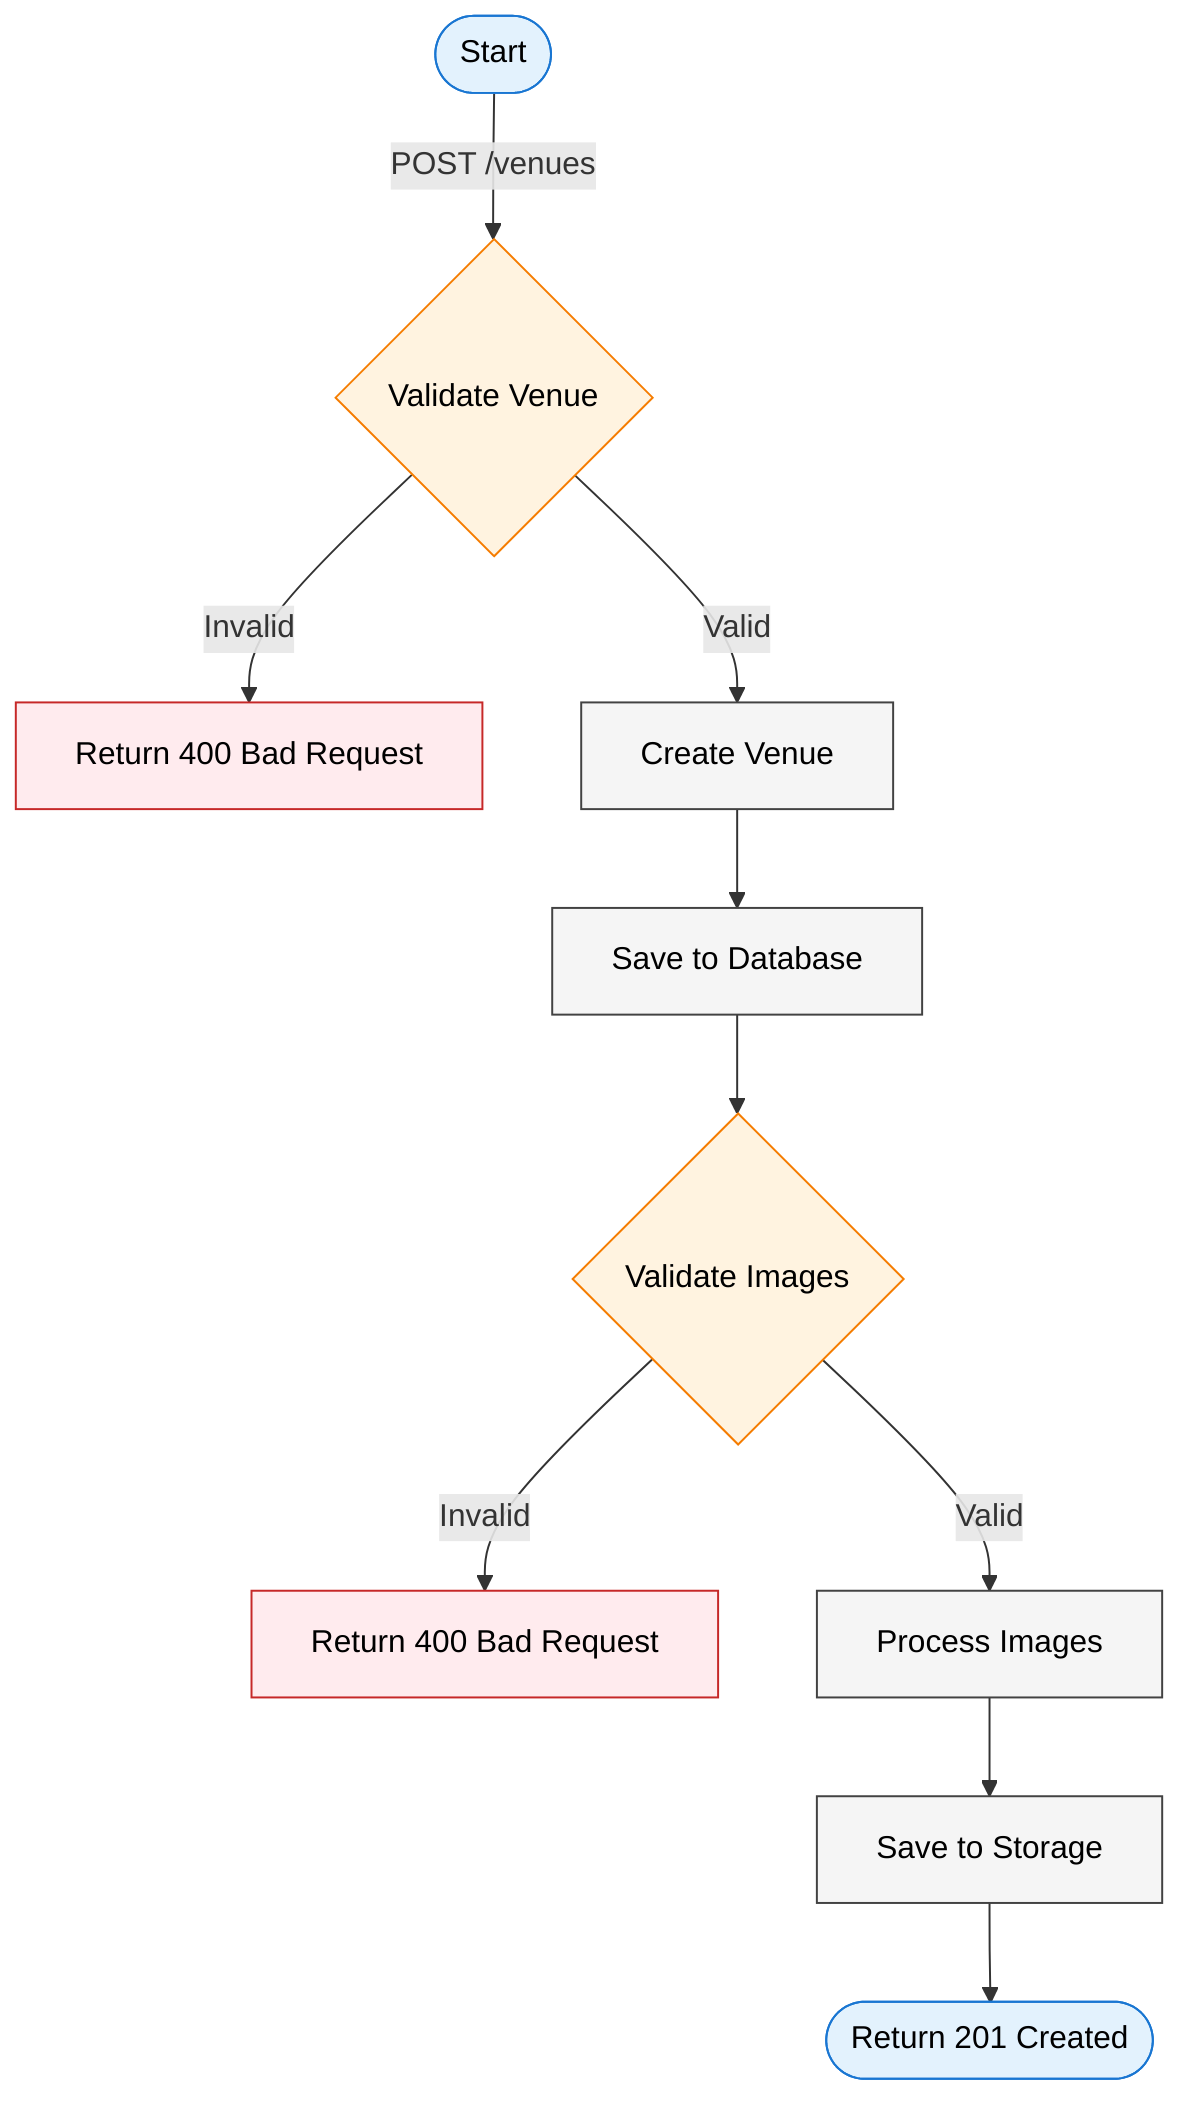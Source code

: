 graph TD
%% Main Flow
    Start([Start]) -->|POST /venues| ValidateVenue{Validate Venue}
    ValidateVenue -->|Invalid| HandleError[Return 400 Bad Request]
    ValidateVenue -->|Valid| CreateVenue[Create Venue]
    CreateVenue --> SaveVenue[Save to Database]

%% Image Processing
    SaveVenue --> ValidateImages{Validate Images}
    ValidateImages -->|Invalid| HandleImageError[Return 400 Bad Request]
    ValidateImages -->|Valid| ProcessImages[Process Images]
    ProcessImages --> SaveImages[Save to Storage]
    SaveImages --> Success([Return 201 Created])

%% Style Definitions
    classDef start_end fill:#e3f2fd,stroke:#1976d2,color:black
    classDef process fill:#f5f5f5,stroke:#424242,color:black
    classDef validation fill:#fff3e0,stroke:#f57c00,color:black
    classDef error fill:#ffebee,stroke:#c62828,color:black

%% Apply Styles
    class Start,Success start_end
    class CreateVenue,SaveVenue,ProcessImages,SaveImages process
    class ValidateVenue,ValidateImages validation
    class HandleError,HandleImageError error